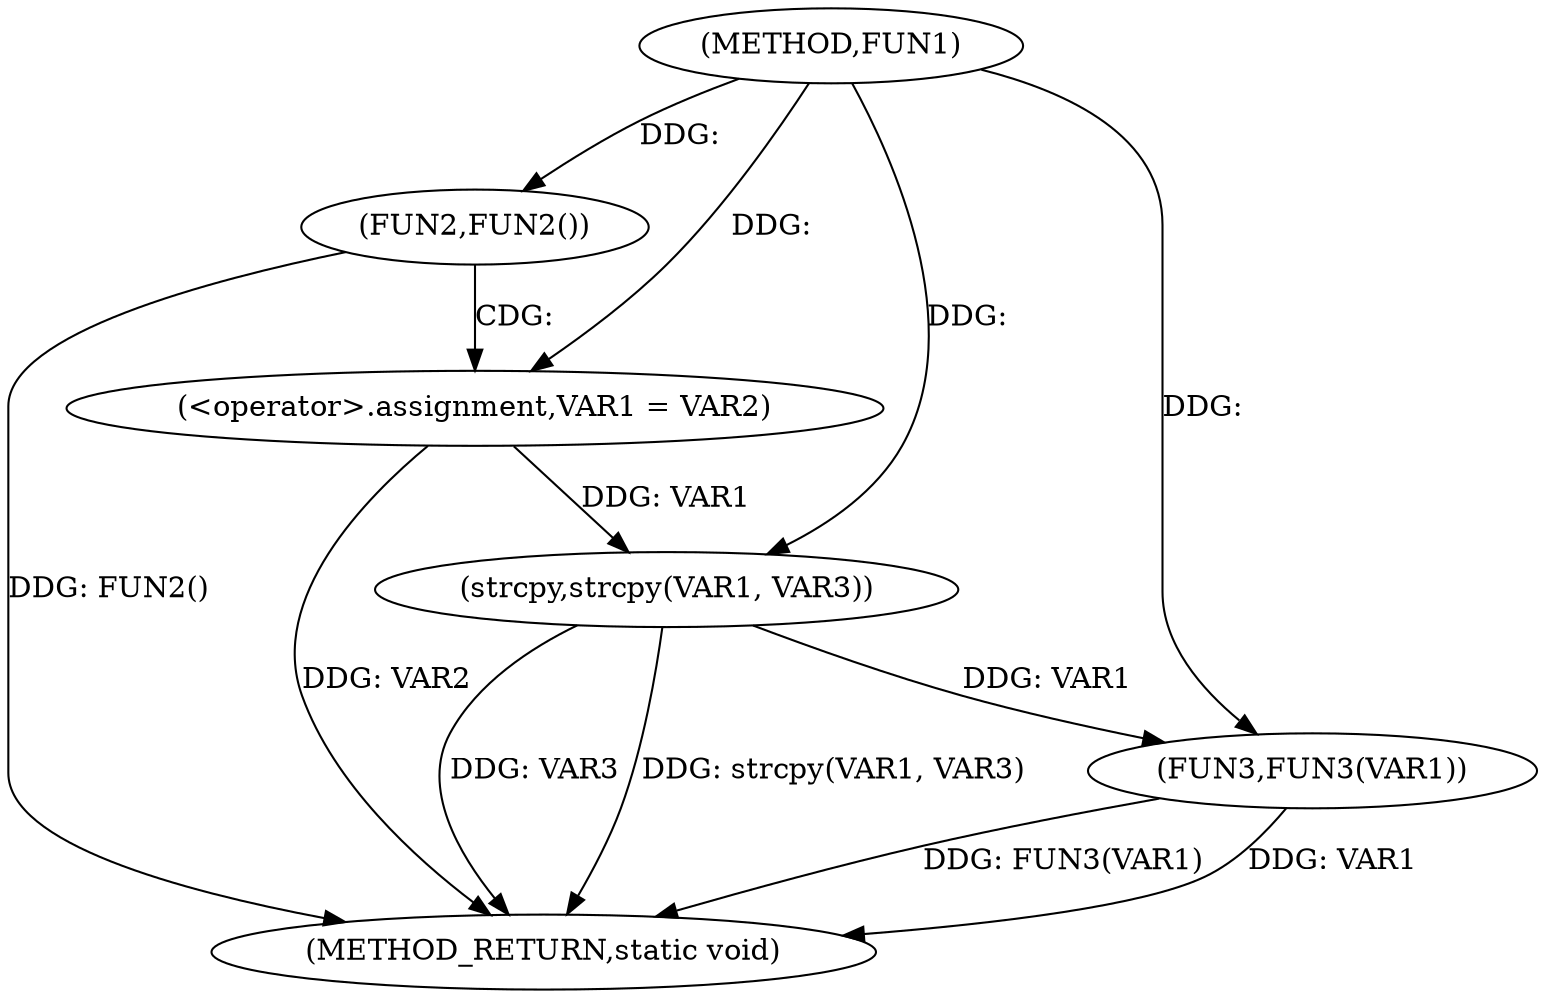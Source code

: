 digraph FUN1 {  
"1000100" [label = "(METHOD,FUN1)" ]
"1000117" [label = "(METHOD_RETURN,static void)" ]
"1000105" [label = "(FUN2,FUN2())" ]
"1000107" [label = "(<operator>.assignment,VAR1 = VAR2)" ]
"1000112" [label = "(strcpy,strcpy(VAR1, VAR3))" ]
"1000115" [label = "(FUN3,FUN3(VAR1))" ]
  "1000105" -> "1000117"  [ label = "DDG: FUN2()"] 
  "1000112" -> "1000117"  [ label = "DDG: VAR3"] 
  "1000115" -> "1000117"  [ label = "DDG: FUN3(VAR1)"] 
  "1000112" -> "1000117"  [ label = "DDG: strcpy(VAR1, VAR3)"] 
  "1000115" -> "1000117"  [ label = "DDG: VAR1"] 
  "1000107" -> "1000117"  [ label = "DDG: VAR2"] 
  "1000100" -> "1000105"  [ label = "DDG: "] 
  "1000100" -> "1000107"  [ label = "DDG: "] 
  "1000107" -> "1000112"  [ label = "DDG: VAR1"] 
  "1000100" -> "1000112"  [ label = "DDG: "] 
  "1000112" -> "1000115"  [ label = "DDG: VAR1"] 
  "1000100" -> "1000115"  [ label = "DDG: "] 
  "1000105" -> "1000107"  [ label = "CDG: "] 
}
